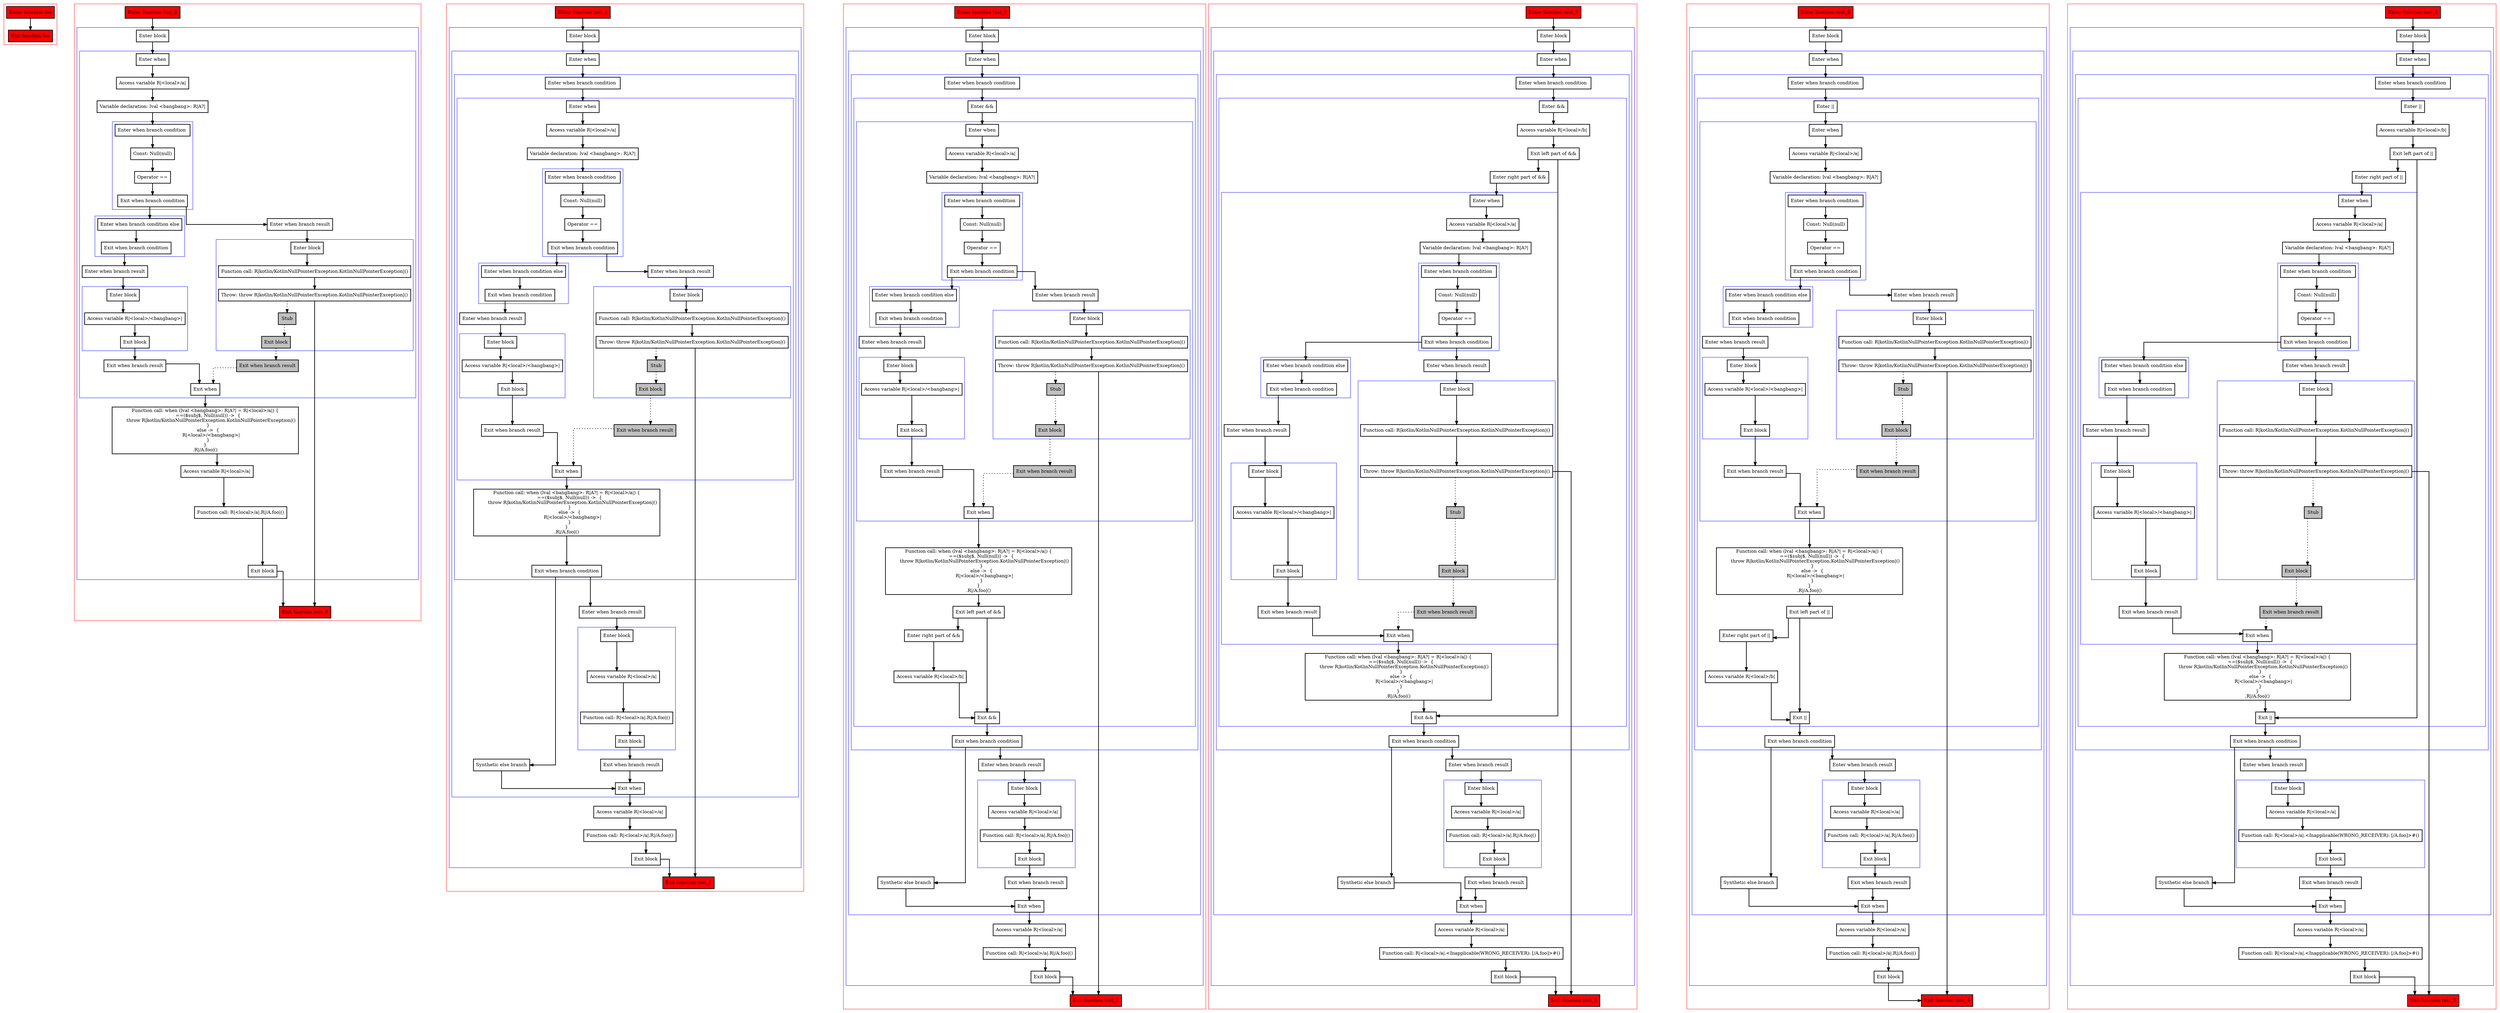 digraph bangbang_kt {
  graph [splines=ortho nodesep=3]
  node [shape=box penwidth=2]
  edge [penwidth=2]

  subgraph cluster_0 {
    color=red
    0 [label="Enter function foo" style="filled" fillcolor=red];
    1 [label="Exit function foo" style="filled" fillcolor=red];
  }

  0 -> {1};

  subgraph cluster_1 {
    color=red
    2 [label="Enter function test_0" style="filled" fillcolor=red];
    subgraph cluster_2 {
      color=blue
      3 [label="Enter block"];
      subgraph cluster_3 {
        color=blue
        4 [label="Enter when"];
        5 [label="Access variable R|<local>/a|"];
        6 [label="Variable declaration: lval <bangbang>: R|A?|"];
        subgraph cluster_4 {
          color=blue
          7 [label="Enter when branch condition "];
          8 [label="Const: Null(null)"];
          9 [label="Operator =="];
          10 [label="Exit when branch condition"];
        }
        subgraph cluster_5 {
          color=blue
          11 [label="Enter when branch condition else"];
          12 [label="Exit when branch condition"];
        }
        13 [label="Enter when branch result"];
        subgraph cluster_6 {
          color=blue
          14 [label="Enter block"];
          15 [label="Access variable R|<local>/<bangbang>|"];
          16 [label="Exit block"];
        }
        17 [label="Exit when branch result"];
        18 [label="Enter when branch result"];
        subgraph cluster_7 {
          color=blue
          19 [label="Enter block"];
          20 [label="Function call: R|kotlin/KotlinNullPointerException.KotlinNullPointerException|()"];
          21 [label="Throw: throw R|kotlin/KotlinNullPointerException.KotlinNullPointerException|()"];
          22 [label="Stub" style="filled" fillcolor=gray];
          23 [label="Exit block" style="filled" fillcolor=gray];
        }
        24 [label="Exit when branch result" style="filled" fillcolor=gray];
        25 [label="Exit when"];
      }
      26 [label="Function call: when (lval <bangbang>: R|A?| = R|<local>/a|) {
    ==($subj$, Null(null)) ->  {
        throw R|kotlin/KotlinNullPointerException.KotlinNullPointerException|()
    }
    else ->  {
        R|<local>/<bangbang>|
    }
}
.R|/A.foo|()"];
      27 [label="Access variable R|<local>/a|"];
      28 [label="Function call: R|<local>/a|.R|/A.foo|()"];
      29 [label="Exit block"];
    }
    30 [label="Exit function test_0" style="filled" fillcolor=red];
  }

  2 -> {3};
  3 -> {4};
  4 -> {5};
  5 -> {6};
  6 -> {7};
  7 -> {8};
  8 -> {9};
  9 -> {10};
  10 -> {18 11};
  11 -> {12};
  12 -> {13};
  13 -> {14};
  14 -> {15};
  15 -> {16};
  16 -> {17};
  17 -> {25};
  18 -> {19};
  19 -> {20};
  20 -> {21};
  21 -> {30};
  21 -> {22} [style=dotted];
  22 -> {23} [style=dotted];
  23 -> {24} [style=dotted];
  24 -> {25} [style=dotted];
  25 -> {26};
  26 -> {27};
  27 -> {28};
  28 -> {29};
  29 -> {30};

  subgraph cluster_8 {
    color=red
    31 [label="Enter function test_1" style="filled" fillcolor=red];
    subgraph cluster_9 {
      color=blue
      32 [label="Enter block"];
      subgraph cluster_10 {
        color=blue
        33 [label="Enter when"];
        subgraph cluster_11 {
          color=blue
          34 [label="Enter when branch condition "];
          subgraph cluster_12 {
            color=blue
            35 [label="Enter when"];
            36 [label="Access variable R|<local>/a|"];
            37 [label="Variable declaration: lval <bangbang>: R|A?|"];
            subgraph cluster_13 {
              color=blue
              38 [label="Enter when branch condition "];
              39 [label="Const: Null(null)"];
              40 [label="Operator =="];
              41 [label="Exit when branch condition"];
            }
            subgraph cluster_14 {
              color=blue
              42 [label="Enter when branch condition else"];
              43 [label="Exit when branch condition"];
            }
            44 [label="Enter when branch result"];
            subgraph cluster_15 {
              color=blue
              45 [label="Enter block"];
              46 [label="Access variable R|<local>/<bangbang>|"];
              47 [label="Exit block"];
            }
            48 [label="Exit when branch result"];
            49 [label="Enter when branch result"];
            subgraph cluster_16 {
              color=blue
              50 [label="Enter block"];
              51 [label="Function call: R|kotlin/KotlinNullPointerException.KotlinNullPointerException|()"];
              52 [label="Throw: throw R|kotlin/KotlinNullPointerException.KotlinNullPointerException|()"];
              53 [label="Stub" style="filled" fillcolor=gray];
              54 [label="Exit block" style="filled" fillcolor=gray];
            }
            55 [label="Exit when branch result" style="filled" fillcolor=gray];
            56 [label="Exit when"];
          }
          57 [label="Function call: when (lval <bangbang>: R|A?| = R|<local>/a|) {
    ==($subj$, Null(null)) ->  {
        throw R|kotlin/KotlinNullPointerException.KotlinNullPointerException|()
    }
    else ->  {
        R|<local>/<bangbang>|
    }
}
.R|/A.foo|()"];
          58 [label="Exit when branch condition"];
        }
        59 [label="Synthetic else branch"];
        60 [label="Enter when branch result"];
        subgraph cluster_17 {
          color=blue
          61 [label="Enter block"];
          62 [label="Access variable R|<local>/a|"];
          63 [label="Function call: R|<local>/a|.R|/A.foo|()"];
          64 [label="Exit block"];
        }
        65 [label="Exit when branch result"];
        66 [label="Exit when"];
      }
      67 [label="Access variable R|<local>/a|"];
      68 [label="Function call: R|<local>/a|.R|/A.foo|()"];
      69 [label="Exit block"];
    }
    70 [label="Exit function test_1" style="filled" fillcolor=red];
  }

  31 -> {32};
  32 -> {33};
  33 -> {34};
  34 -> {35};
  35 -> {36};
  36 -> {37};
  37 -> {38};
  38 -> {39};
  39 -> {40};
  40 -> {41};
  41 -> {49 42};
  42 -> {43};
  43 -> {44};
  44 -> {45};
  45 -> {46};
  46 -> {47};
  47 -> {48};
  48 -> {56};
  49 -> {50};
  50 -> {51};
  51 -> {52};
  52 -> {70};
  52 -> {53} [style=dotted];
  53 -> {54} [style=dotted];
  54 -> {55} [style=dotted];
  55 -> {56} [style=dotted];
  56 -> {57};
  57 -> {58};
  58 -> {60 59};
  59 -> {66};
  60 -> {61};
  61 -> {62};
  62 -> {63};
  63 -> {64};
  64 -> {65};
  65 -> {66};
  66 -> {67};
  67 -> {68};
  68 -> {69};
  69 -> {70};

  subgraph cluster_18 {
    color=red
    71 [label="Enter function test_2" style="filled" fillcolor=red];
    subgraph cluster_19 {
      color=blue
      72 [label="Enter block"];
      subgraph cluster_20 {
        color=blue
        73 [label="Enter when"];
        subgraph cluster_21 {
          color=blue
          74 [label="Enter when branch condition "];
          subgraph cluster_22 {
            color=blue
            75 [label="Enter &&"];
            subgraph cluster_23 {
              color=blue
              76 [label="Enter when"];
              77 [label="Access variable R|<local>/a|"];
              78 [label="Variable declaration: lval <bangbang>: R|A?|"];
              subgraph cluster_24 {
                color=blue
                79 [label="Enter when branch condition "];
                80 [label="Const: Null(null)"];
                81 [label="Operator =="];
                82 [label="Exit when branch condition"];
              }
              subgraph cluster_25 {
                color=blue
                83 [label="Enter when branch condition else"];
                84 [label="Exit when branch condition"];
              }
              85 [label="Enter when branch result"];
              subgraph cluster_26 {
                color=blue
                86 [label="Enter block"];
                87 [label="Access variable R|<local>/<bangbang>|"];
                88 [label="Exit block"];
              }
              89 [label="Exit when branch result"];
              90 [label="Enter when branch result"];
              subgraph cluster_27 {
                color=blue
                91 [label="Enter block"];
                92 [label="Function call: R|kotlin/KotlinNullPointerException.KotlinNullPointerException|()"];
                93 [label="Throw: throw R|kotlin/KotlinNullPointerException.KotlinNullPointerException|()"];
                94 [label="Stub" style="filled" fillcolor=gray];
                95 [label="Exit block" style="filled" fillcolor=gray];
              }
              96 [label="Exit when branch result" style="filled" fillcolor=gray];
              97 [label="Exit when"];
            }
            98 [label="Function call: when (lval <bangbang>: R|A?| = R|<local>/a|) {
    ==($subj$, Null(null)) ->  {
        throw R|kotlin/KotlinNullPointerException.KotlinNullPointerException|()
    }
    else ->  {
        R|<local>/<bangbang>|
    }
}
.R|/A.foo|()"];
            99 [label="Exit left part of &&"];
            100 [label="Enter right part of &&"];
            101 [label="Access variable R|<local>/b|"];
            102 [label="Exit &&"];
          }
          103 [label="Exit when branch condition"];
        }
        104 [label="Synthetic else branch"];
        105 [label="Enter when branch result"];
        subgraph cluster_28 {
          color=blue
          106 [label="Enter block"];
          107 [label="Access variable R|<local>/a|"];
          108 [label="Function call: R|<local>/a|.R|/A.foo|()"];
          109 [label="Exit block"];
        }
        110 [label="Exit when branch result"];
        111 [label="Exit when"];
      }
      112 [label="Access variable R|<local>/a|"];
      113 [label="Function call: R|<local>/a|.R|/A.foo|()"];
      114 [label="Exit block"];
    }
    115 [label="Exit function test_2" style="filled" fillcolor=red];
  }

  71 -> {72};
  72 -> {73};
  73 -> {74};
  74 -> {75};
  75 -> {76};
  76 -> {77};
  77 -> {78};
  78 -> {79};
  79 -> {80};
  80 -> {81};
  81 -> {82};
  82 -> {90 83};
  83 -> {84};
  84 -> {85};
  85 -> {86};
  86 -> {87};
  87 -> {88};
  88 -> {89};
  89 -> {97};
  90 -> {91};
  91 -> {92};
  92 -> {93};
  93 -> {115};
  93 -> {94} [style=dotted];
  94 -> {95} [style=dotted];
  95 -> {96} [style=dotted];
  96 -> {97} [style=dotted];
  97 -> {98};
  98 -> {99};
  99 -> {102 100};
  100 -> {101};
  101 -> {102};
  102 -> {103};
  103 -> {105 104};
  104 -> {111};
  105 -> {106};
  106 -> {107};
  107 -> {108};
  108 -> {109};
  109 -> {110};
  110 -> {111};
  111 -> {112};
  112 -> {113};
  113 -> {114};
  114 -> {115};

  subgraph cluster_29 {
    color=red
    116 [label="Enter function test_3" style="filled" fillcolor=red];
    subgraph cluster_30 {
      color=blue
      117 [label="Enter block"];
      subgraph cluster_31 {
        color=blue
        118 [label="Enter when"];
        subgraph cluster_32 {
          color=blue
          119 [label="Enter when branch condition "];
          subgraph cluster_33 {
            color=blue
            120 [label="Enter &&"];
            121 [label="Access variable R|<local>/b|"];
            122 [label="Exit left part of &&"];
            123 [label="Enter right part of &&"];
            subgraph cluster_34 {
              color=blue
              124 [label="Enter when"];
              125 [label="Access variable R|<local>/a|"];
              126 [label="Variable declaration: lval <bangbang>: R|A?|"];
              subgraph cluster_35 {
                color=blue
                127 [label="Enter when branch condition "];
                128 [label="Const: Null(null)"];
                129 [label="Operator =="];
                130 [label="Exit when branch condition"];
              }
              subgraph cluster_36 {
                color=blue
                131 [label="Enter when branch condition else"];
                132 [label="Exit when branch condition"];
              }
              133 [label="Enter when branch result"];
              subgraph cluster_37 {
                color=blue
                134 [label="Enter block"];
                135 [label="Access variable R|<local>/<bangbang>|"];
                136 [label="Exit block"];
              }
              137 [label="Exit when branch result"];
              138 [label="Enter when branch result"];
              subgraph cluster_38 {
                color=blue
                139 [label="Enter block"];
                140 [label="Function call: R|kotlin/KotlinNullPointerException.KotlinNullPointerException|()"];
                141 [label="Throw: throw R|kotlin/KotlinNullPointerException.KotlinNullPointerException|()"];
                142 [label="Stub" style="filled" fillcolor=gray];
                143 [label="Exit block" style="filled" fillcolor=gray];
              }
              144 [label="Exit when branch result" style="filled" fillcolor=gray];
              145 [label="Exit when"];
            }
            146 [label="Function call: when (lval <bangbang>: R|A?| = R|<local>/a|) {
    ==($subj$, Null(null)) ->  {
        throw R|kotlin/KotlinNullPointerException.KotlinNullPointerException|()
    }
    else ->  {
        R|<local>/<bangbang>|
    }
}
.R|/A.foo|()"];
            147 [label="Exit &&"];
          }
          148 [label="Exit when branch condition"];
        }
        149 [label="Synthetic else branch"];
        150 [label="Enter when branch result"];
        subgraph cluster_39 {
          color=blue
          151 [label="Enter block"];
          152 [label="Access variable R|<local>/a|"];
          153 [label="Function call: R|<local>/a|.R|/A.foo|()"];
          154 [label="Exit block"];
        }
        155 [label="Exit when branch result"];
        156 [label="Exit when"];
      }
      157 [label="Access variable R|<local>/a|"];
      158 [label="Function call: R|<local>/a|.<Inapplicable(WRONG_RECEIVER): [/A.foo]>#()"];
      159 [label="Exit block"];
    }
    160 [label="Exit function test_3" style="filled" fillcolor=red];
  }

  116 -> {117};
  117 -> {118};
  118 -> {119};
  119 -> {120};
  120 -> {121};
  121 -> {122};
  122 -> {147 123};
  123 -> {124};
  124 -> {125};
  125 -> {126};
  126 -> {127};
  127 -> {128};
  128 -> {129};
  129 -> {130};
  130 -> {138 131};
  131 -> {132};
  132 -> {133};
  133 -> {134};
  134 -> {135};
  135 -> {136};
  136 -> {137};
  137 -> {145};
  138 -> {139};
  139 -> {140};
  140 -> {141};
  141 -> {160};
  141 -> {142} [style=dotted];
  142 -> {143} [style=dotted];
  143 -> {144} [style=dotted];
  144 -> {145} [style=dotted];
  145 -> {146};
  146 -> {147};
  147 -> {148};
  148 -> {150 149};
  149 -> {156};
  150 -> {151};
  151 -> {152};
  152 -> {153};
  153 -> {154};
  154 -> {155};
  155 -> {156};
  156 -> {157};
  157 -> {158};
  158 -> {159};
  159 -> {160};

  subgraph cluster_40 {
    color=red
    161 [label="Enter function test_4" style="filled" fillcolor=red];
    subgraph cluster_41 {
      color=blue
      162 [label="Enter block"];
      subgraph cluster_42 {
        color=blue
        163 [label="Enter when"];
        subgraph cluster_43 {
          color=blue
          164 [label="Enter when branch condition "];
          subgraph cluster_44 {
            color=blue
            165 [label="Enter ||"];
            subgraph cluster_45 {
              color=blue
              166 [label="Enter when"];
              167 [label="Access variable R|<local>/a|"];
              168 [label="Variable declaration: lval <bangbang>: R|A?|"];
              subgraph cluster_46 {
                color=blue
                169 [label="Enter when branch condition "];
                170 [label="Const: Null(null)"];
                171 [label="Operator =="];
                172 [label="Exit when branch condition"];
              }
              subgraph cluster_47 {
                color=blue
                173 [label="Enter when branch condition else"];
                174 [label="Exit when branch condition"];
              }
              175 [label="Enter when branch result"];
              subgraph cluster_48 {
                color=blue
                176 [label="Enter block"];
                177 [label="Access variable R|<local>/<bangbang>|"];
                178 [label="Exit block"];
              }
              179 [label="Exit when branch result"];
              180 [label="Enter when branch result"];
              subgraph cluster_49 {
                color=blue
                181 [label="Enter block"];
                182 [label="Function call: R|kotlin/KotlinNullPointerException.KotlinNullPointerException|()"];
                183 [label="Throw: throw R|kotlin/KotlinNullPointerException.KotlinNullPointerException|()"];
                184 [label="Stub" style="filled" fillcolor=gray];
                185 [label="Exit block" style="filled" fillcolor=gray];
              }
              186 [label="Exit when branch result" style="filled" fillcolor=gray];
              187 [label="Exit when"];
            }
            188 [label="Function call: when (lval <bangbang>: R|A?| = R|<local>/a|) {
    ==($subj$, Null(null)) ->  {
        throw R|kotlin/KotlinNullPointerException.KotlinNullPointerException|()
    }
    else ->  {
        R|<local>/<bangbang>|
    }
}
.R|/A.foo|()"];
            189 [label="Exit left part of ||"];
            190 [label="Enter right part of ||"];
            191 [label="Access variable R|<local>/b|"];
            192 [label="Exit ||"];
          }
          193 [label="Exit when branch condition"];
        }
        194 [label="Synthetic else branch"];
        195 [label="Enter when branch result"];
        subgraph cluster_50 {
          color=blue
          196 [label="Enter block"];
          197 [label="Access variable R|<local>/a|"];
          198 [label="Function call: R|<local>/a|.R|/A.foo|()"];
          199 [label="Exit block"];
        }
        200 [label="Exit when branch result"];
        201 [label="Exit when"];
      }
      202 [label="Access variable R|<local>/a|"];
      203 [label="Function call: R|<local>/a|.R|/A.foo|()"];
      204 [label="Exit block"];
    }
    205 [label="Exit function test_4" style="filled" fillcolor=red];
  }

  161 -> {162};
  162 -> {163};
  163 -> {164};
  164 -> {165};
  165 -> {166};
  166 -> {167};
  167 -> {168};
  168 -> {169};
  169 -> {170};
  170 -> {171};
  171 -> {172};
  172 -> {180 173};
  173 -> {174};
  174 -> {175};
  175 -> {176};
  176 -> {177};
  177 -> {178};
  178 -> {179};
  179 -> {187};
  180 -> {181};
  181 -> {182};
  182 -> {183};
  183 -> {205};
  183 -> {184} [style=dotted];
  184 -> {185} [style=dotted];
  185 -> {186} [style=dotted];
  186 -> {187} [style=dotted];
  187 -> {188};
  188 -> {189};
  189 -> {192 190};
  190 -> {191};
  191 -> {192};
  192 -> {193};
  193 -> {195 194};
  194 -> {201};
  195 -> {196};
  196 -> {197};
  197 -> {198};
  198 -> {199};
  199 -> {200};
  200 -> {201};
  201 -> {202};
  202 -> {203};
  203 -> {204};
  204 -> {205};

  subgraph cluster_51 {
    color=red
    206 [label="Enter function test_5" style="filled" fillcolor=red];
    subgraph cluster_52 {
      color=blue
      207 [label="Enter block"];
      subgraph cluster_53 {
        color=blue
        208 [label="Enter when"];
        subgraph cluster_54 {
          color=blue
          209 [label="Enter when branch condition "];
          subgraph cluster_55 {
            color=blue
            210 [label="Enter ||"];
            211 [label="Access variable R|<local>/b|"];
            212 [label="Exit left part of ||"];
            213 [label="Enter right part of ||"];
            subgraph cluster_56 {
              color=blue
              214 [label="Enter when"];
              215 [label="Access variable R|<local>/a|"];
              216 [label="Variable declaration: lval <bangbang>: R|A?|"];
              subgraph cluster_57 {
                color=blue
                217 [label="Enter when branch condition "];
                218 [label="Const: Null(null)"];
                219 [label="Operator =="];
                220 [label="Exit when branch condition"];
              }
              subgraph cluster_58 {
                color=blue
                221 [label="Enter when branch condition else"];
                222 [label="Exit when branch condition"];
              }
              223 [label="Enter when branch result"];
              subgraph cluster_59 {
                color=blue
                224 [label="Enter block"];
                225 [label="Access variable R|<local>/<bangbang>|"];
                226 [label="Exit block"];
              }
              227 [label="Exit when branch result"];
              228 [label="Enter when branch result"];
              subgraph cluster_60 {
                color=blue
                229 [label="Enter block"];
                230 [label="Function call: R|kotlin/KotlinNullPointerException.KotlinNullPointerException|()"];
                231 [label="Throw: throw R|kotlin/KotlinNullPointerException.KotlinNullPointerException|()"];
                232 [label="Stub" style="filled" fillcolor=gray];
                233 [label="Exit block" style="filled" fillcolor=gray];
              }
              234 [label="Exit when branch result" style="filled" fillcolor=gray];
              235 [label="Exit when"];
            }
            236 [label="Function call: when (lval <bangbang>: R|A?| = R|<local>/a|) {
    ==($subj$, Null(null)) ->  {
        throw R|kotlin/KotlinNullPointerException.KotlinNullPointerException|()
    }
    else ->  {
        R|<local>/<bangbang>|
    }
}
.R|/A.foo|()"];
            237 [label="Exit ||"];
          }
          238 [label="Exit when branch condition"];
        }
        239 [label="Synthetic else branch"];
        240 [label="Enter when branch result"];
        subgraph cluster_61 {
          color=blue
          241 [label="Enter block"];
          242 [label="Access variable R|<local>/a|"];
          243 [label="Function call: R|<local>/a|.<Inapplicable(WRONG_RECEIVER): [/A.foo]>#()"];
          244 [label="Exit block"];
        }
        245 [label="Exit when branch result"];
        246 [label="Exit when"];
      }
      247 [label="Access variable R|<local>/a|"];
      248 [label="Function call: R|<local>/a|.<Inapplicable(WRONG_RECEIVER): [/A.foo]>#()"];
      249 [label="Exit block"];
    }
    250 [label="Exit function test_5" style="filled" fillcolor=red];
  }

  206 -> {207};
  207 -> {208};
  208 -> {209};
  209 -> {210};
  210 -> {211};
  211 -> {212};
  212 -> {237 213};
  213 -> {214};
  214 -> {215};
  215 -> {216};
  216 -> {217};
  217 -> {218};
  218 -> {219};
  219 -> {220};
  220 -> {228 221};
  221 -> {222};
  222 -> {223};
  223 -> {224};
  224 -> {225};
  225 -> {226};
  226 -> {227};
  227 -> {235};
  228 -> {229};
  229 -> {230};
  230 -> {231};
  231 -> {250};
  231 -> {232} [style=dotted];
  232 -> {233} [style=dotted];
  233 -> {234} [style=dotted];
  234 -> {235} [style=dotted];
  235 -> {236};
  236 -> {237};
  237 -> {238};
  238 -> {240 239};
  239 -> {246};
  240 -> {241};
  241 -> {242};
  242 -> {243};
  243 -> {244};
  244 -> {245};
  245 -> {246};
  246 -> {247};
  247 -> {248};
  248 -> {249};
  249 -> {250};

}
